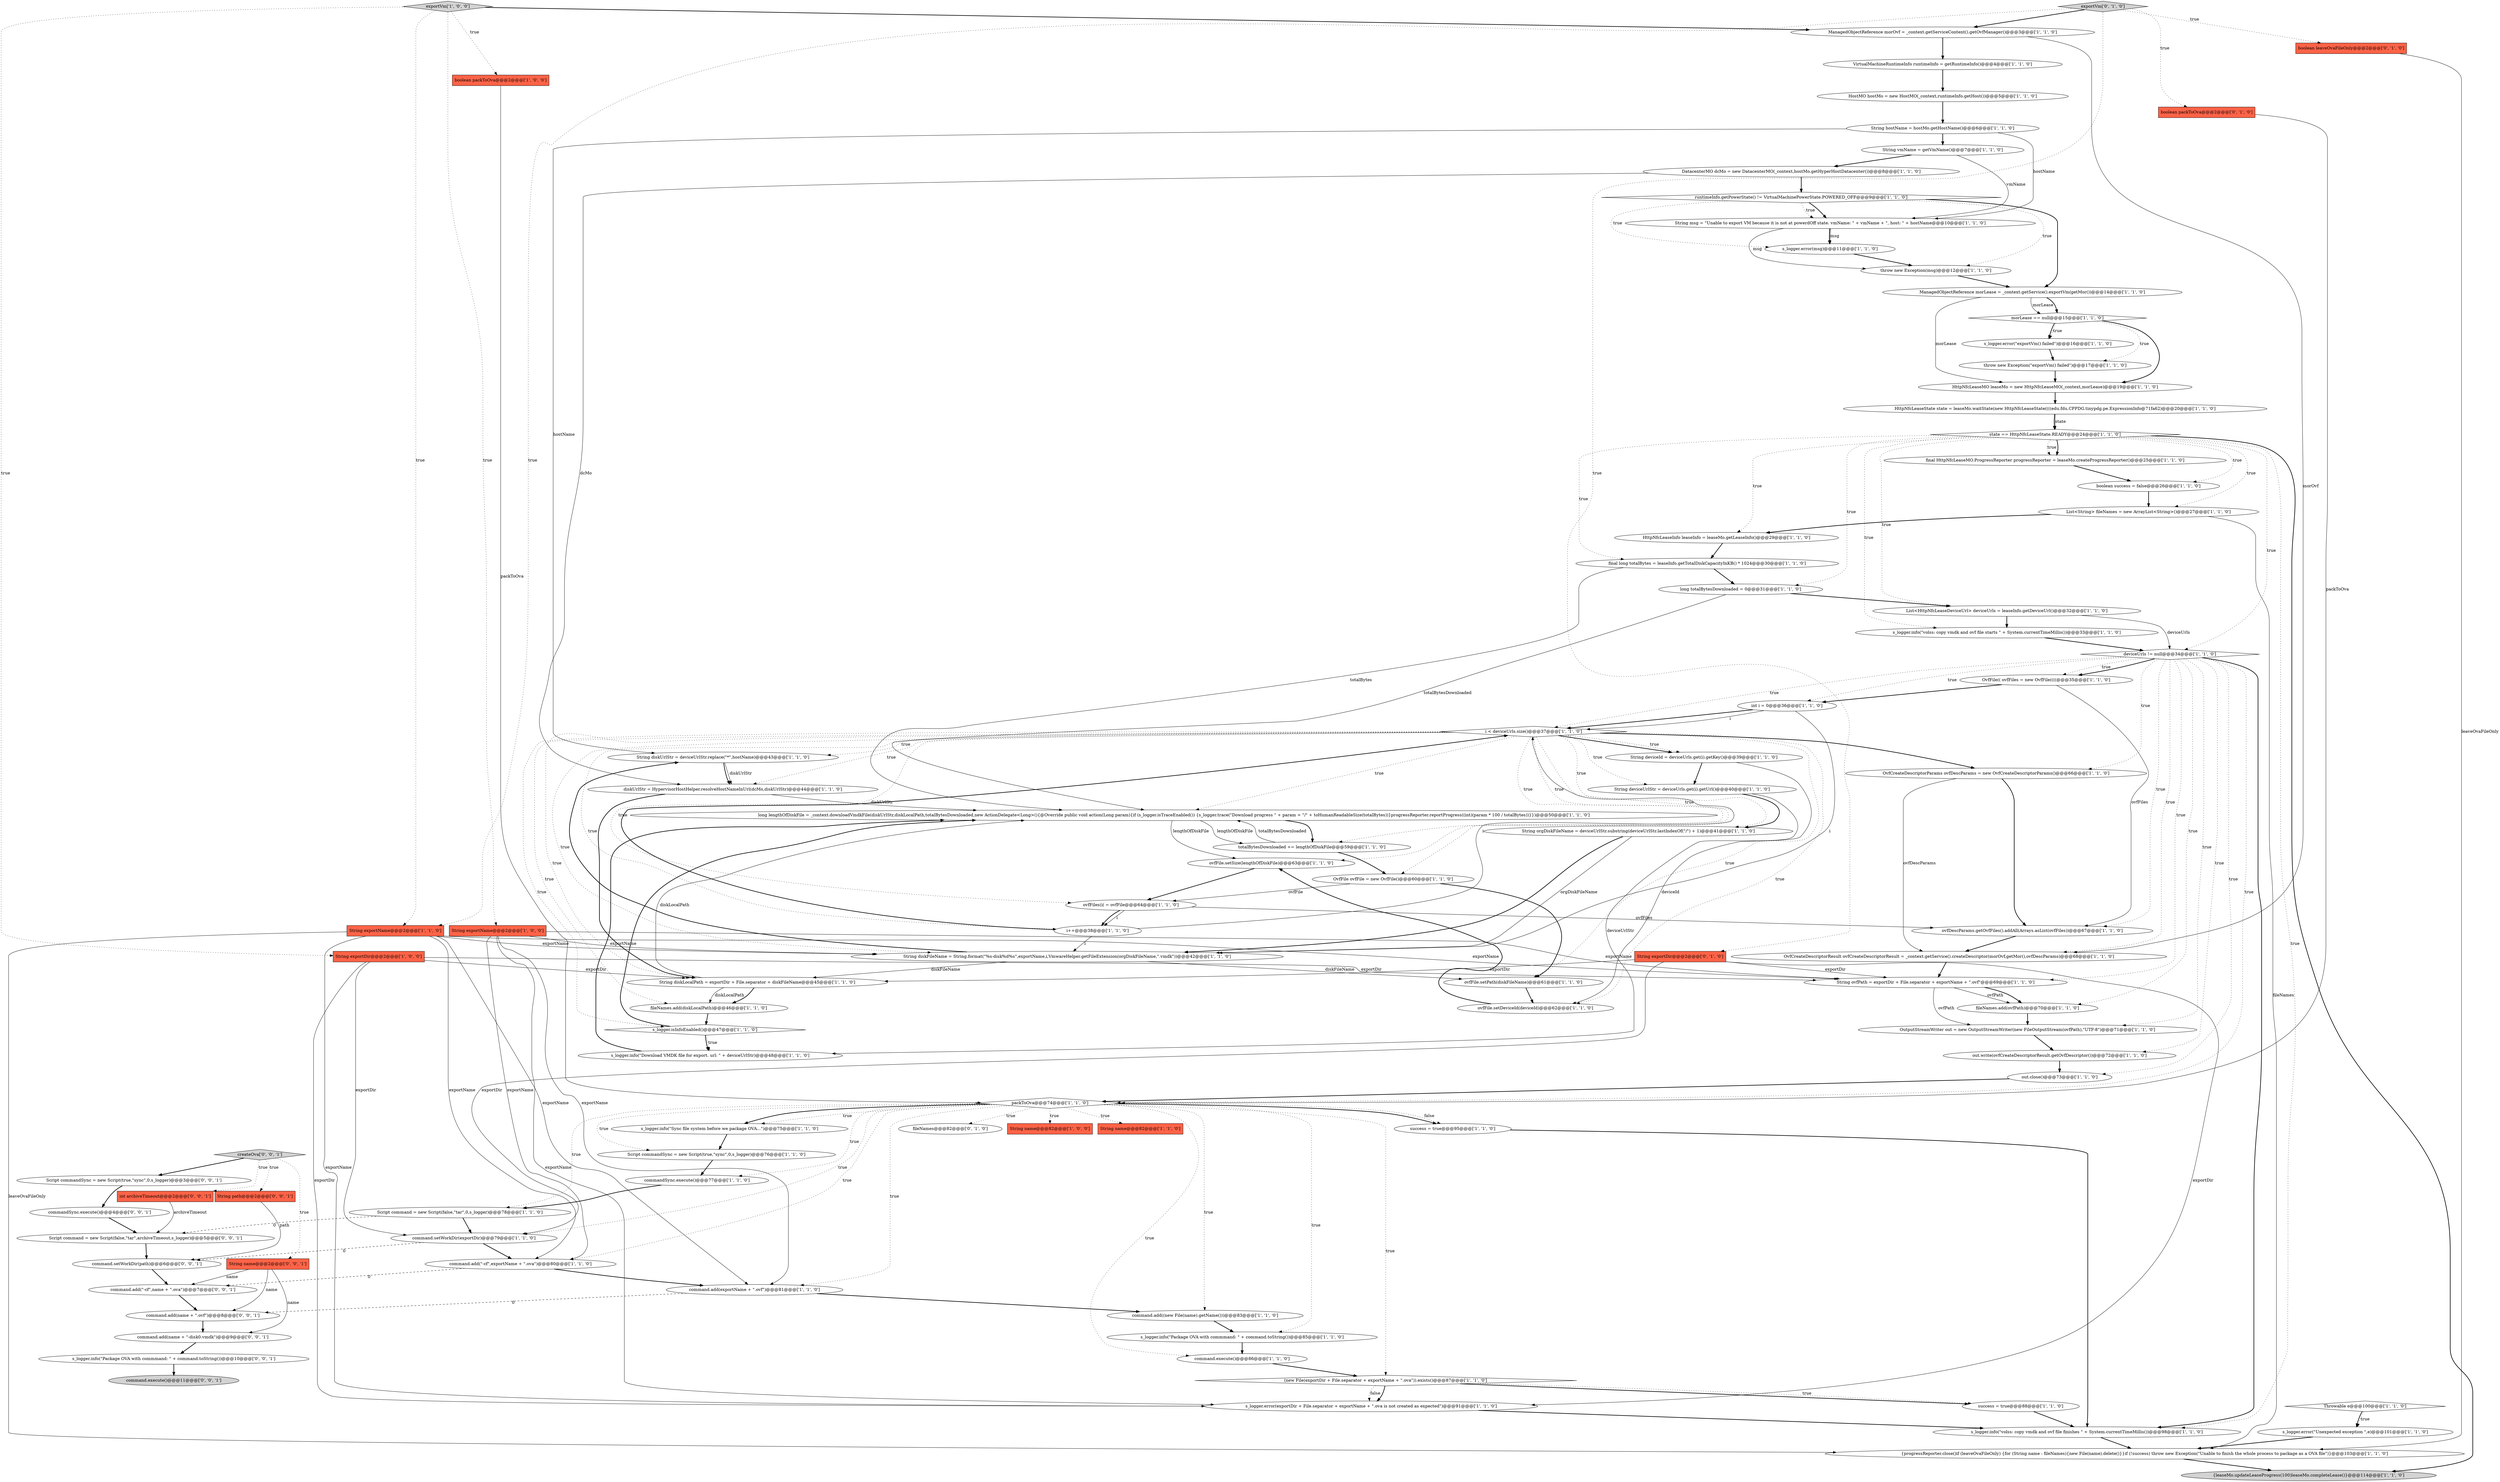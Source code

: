 digraph {
72 [style = filled, label = "Script commandSync = new Script(true,\"sync\",0,s_logger)@@@76@@@['1', '1', '0']", fillcolor = white, shape = ellipse image = "AAA0AAABBB1BBB"];
22 [style = filled, label = "OvfCreateDescriptorResult ovfCreateDescriptorResult = _context.getService().createDescriptor(morOvf,getMor(),ovfDescParams)@@@68@@@['1', '1', '0']", fillcolor = white, shape = ellipse image = "AAA0AAABBB1BBB"];
62 [style = filled, label = "packToOva@@@74@@@['1', '1', '0']", fillcolor = white, shape = diamond image = "AAA0AAABBB1BBB"];
33 [style = filled, label = "command.add((new File(name).getName()))@@@83@@@['1', '1', '0']", fillcolor = white, shape = ellipse image = "AAA0AAABBB1BBB"];
39 [style = filled, label = "s_logger.error(\"Unexpected exception \",e)@@@101@@@['1', '1', '0']", fillcolor = white, shape = ellipse image = "AAA0AAABBB1BBB"];
45 [style = filled, label = "String diskUrlStr = deviceUrlStr.replace(\"*\",hostName)@@@43@@@['1', '1', '0']", fillcolor = white, shape = ellipse image = "AAA0AAABBB1BBB"];
49 [style = filled, label = "runtimeInfo.getPowerState() != VirtualMachinePowerState.POWERED_OFF@@@9@@@['1', '1', '0']", fillcolor = white, shape = diamond image = "AAA0AAABBB1BBB"];
95 [style = filled, label = "command.setWorkDir(path)@@@6@@@['0', '0', '1']", fillcolor = white, shape = ellipse image = "AAA0AAABBB3BBB"];
6 [style = filled, label = "int i = 0@@@36@@@['1', '1', '0']", fillcolor = white, shape = ellipse image = "AAA0AAABBB1BBB"];
99 [style = filled, label = "commandSync.execute()@@@4@@@['0', '0', '1']", fillcolor = white, shape = ellipse image = "AAA0AAABBB3BBB"];
10 [style = filled, label = "String ovfPath = exportDir + File.separator + exportName + \".ovf\"@@@69@@@['1', '1', '0']", fillcolor = white, shape = ellipse image = "AAA0AAABBB1BBB"];
80 [style = filled, label = "List<HttpNfcLeaseDeviceUrl> deviceUrls = leaseInfo.getDeviceUrl()@@@32@@@['1', '1', '0']", fillcolor = white, shape = ellipse image = "AAA0AAABBB1BBB"];
16 [style = filled, label = "s_logger.info(\"volss: copy vmdk and ovf file starts \" + System.currentTimeMillis())@@@33@@@['1', '1', '0']", fillcolor = white, shape = ellipse image = "AAA0AAABBB1BBB"];
42 [style = filled, label = "s_logger.info(\"volss: copy vmdk and ovf file finishes \" + System.currentTimeMillis())@@@98@@@['1', '1', '0']", fillcolor = white, shape = ellipse image = "AAA0AAABBB1BBB"];
1 [style = filled, label = "final HttpNfcLeaseMO.ProgressReporter progressReporter = leaseMo.createProgressReporter()@@@25@@@['1', '1', '0']", fillcolor = white, shape = ellipse image = "AAA0AAABBB1BBB"];
61 [style = filled, label = "ovfDescParams.getOvfFiles().addAll(Arrays.asList(ovfFiles))@@@67@@@['1', '1', '0']", fillcolor = white, shape = ellipse image = "AAA0AAABBB1BBB"];
52 [style = filled, label = "String deviceId = deviceUrls.get(i).getKey()@@@39@@@['1', '1', '0']", fillcolor = white, shape = ellipse image = "AAA0AAABBB1BBB"];
59 [style = filled, label = "out.close()@@@73@@@['1', '1', '0']", fillcolor = white, shape = ellipse image = "AAA0AAABBB1BBB"];
4 [style = filled, label = "HttpNfcLeaseInfo leaseInfo = leaseMo.getLeaseInfo()@@@29@@@['1', '1', '0']", fillcolor = white, shape = ellipse image = "AAA0AAABBB1BBB"];
81 [style = filled, label = "exportVm['1', '0', '0']", fillcolor = lightgray, shape = diamond image = "AAA0AAABBB1BBB"];
75 [style = filled, label = "final long totalBytes = leaseInfo.getTotalDiskCapacityInKB() * 1024@@@30@@@['1', '1', '0']", fillcolor = white, shape = ellipse image = "AAA0AAABBB1BBB"];
43 [style = filled, label = "OvfFile ovfFile = new OvfFile()@@@60@@@['1', '1', '0']", fillcolor = white, shape = ellipse image = "AAA0AAABBB1BBB"];
44 [style = filled, label = "OvfCreateDescriptorParams ovfDescParams = new OvfCreateDescriptorParams()@@@66@@@['1', '1', '0']", fillcolor = white, shape = ellipse image = "AAA0AAABBB1BBB"];
56 [style = filled, label = "ovfFile.setPath(diskFileName)@@@61@@@['1', '1', '0']", fillcolor = white, shape = ellipse image = "AAA0AAABBB1BBB"];
69 [style = filled, label = "success = true@@@88@@@['1', '1', '0']", fillcolor = white, shape = ellipse image = "AAA0AAABBB1BBB"];
54 [style = filled, label = "commandSync.execute()@@@77@@@['1', '1', '0']", fillcolor = white, shape = ellipse image = "AAA0AAABBB1BBB"];
30 [style = filled, label = "ovfFile.setSize(lengthOfDiskFile)@@@63@@@['1', '1', '0']", fillcolor = white, shape = ellipse image = "AAA0AAABBB1BBB"];
60 [style = filled, label = "{leaseMo.updateLeaseProgress(100)leaseMo.completeLease()}@@@114@@@['1', '1', '0']", fillcolor = lightgray, shape = ellipse image = "AAA0AAABBB1BBB"];
5 [style = filled, label = "(new File(exportDir + File.separator + exportName + \".ova\")).exists()@@@87@@@['1', '1', '0']", fillcolor = white, shape = diamond image = "AAA0AAABBB1BBB"];
65 [style = filled, label = "s_logger.error(exportDir + File.separator + exportName + \".ova is not created as expected\")@@@91@@@['1', '1', '0']", fillcolor = white, shape = ellipse image = "AAA0AAABBB1BBB"];
92 [style = filled, label = "String path@@@2@@@['0', '0', '1']", fillcolor = tomato, shape = box image = "AAA0AAABBB3BBB"];
27 [style = filled, label = "Throwable e@@@100@@@['1', '1', '0']", fillcolor = white, shape = diamond image = "AAA0AAABBB1BBB"];
91 [style = filled, label = "createOva['0', '0', '1']", fillcolor = lightgray, shape = diamond image = "AAA0AAABBB3BBB"];
9 [style = filled, label = "morLease == null@@@15@@@['1', '1', '0']", fillcolor = white, shape = diamond image = "AAA0AAABBB1BBB"];
96 [style = filled, label = "Script commandSync = new Script(true,\"sync\",0,s_logger)@@@3@@@['0', '0', '1']", fillcolor = white, shape = ellipse image = "AAA0AAABBB3BBB"];
7 [style = filled, label = "String orgDiskFileName = deviceUrlStr.substring(deviceUrlStr.lastIndexOf(\"/\") + 1)@@@41@@@['1', '1', '0']", fillcolor = white, shape = ellipse image = "AAA0AAABBB1BBB"];
48 [style = filled, label = "command.add(exportName + \".ovf\")@@@81@@@['1', '1', '0']", fillcolor = white, shape = ellipse image = "AAA0AAABBB1BBB"];
32 [style = filled, label = "s_logger.info(\"Download VMDK file for export. url: \" + deviceUrlStr)@@@48@@@['1', '1', '0']", fillcolor = white, shape = ellipse image = "AAA0AAABBB1BBB"];
0 [style = filled, label = "String exportName@@@2@@@['1', '0', '0']", fillcolor = tomato, shape = box image = "AAA0AAABBB1BBB"];
31 [style = filled, label = "s_logger.error(\"exportVm() failed\")@@@16@@@['1', '1', '0']", fillcolor = white, shape = ellipse image = "AAA0AAABBB1BBB"];
11 [style = filled, label = "long totalBytesDownloaded = 0@@@31@@@['1', '1', '0']", fillcolor = white, shape = ellipse image = "AAA0AAABBB1BBB"];
28 [style = filled, label = "deviceUrls != null@@@34@@@['1', '1', '0']", fillcolor = white, shape = diamond image = "AAA0AAABBB1BBB"];
55 [style = filled, label = "state == HttpNfcLeaseState.READY@@@24@@@['1', '1', '0']", fillcolor = white, shape = diamond image = "AAA0AAABBB1BBB"];
2 [style = filled, label = "command.add(\"-cf\",exportName + \".ova\")@@@80@@@['1', '1', '0']", fillcolor = white, shape = ellipse image = "AAA0AAABBB1BBB"];
64 [style = filled, label = "String deviceUrlStr = deviceUrls.get(i).getUrl()@@@40@@@['1', '1', '0']", fillcolor = white, shape = ellipse image = "AAA0AAABBB1BBB"];
83 [style = filled, label = "exportVm['0', '1', '0']", fillcolor = lightgray, shape = diamond image = "AAA0AAABBB2BBB"];
90 [style = filled, label = "command.add(\"-cf\",name + \".ova\")@@@7@@@['0', '0', '1']", fillcolor = white, shape = ellipse image = "AAA0AAABBB3BBB"];
26 [style = filled, label = "out.write(ovfCreateDescriptorResult.getOvfDescriptor())@@@72@@@['1', '1', '0']", fillcolor = white, shape = ellipse image = "AAA0AAABBB1BBB"];
36 [style = filled, label = "s_logger.error(msg)@@@11@@@['1', '1', '0']", fillcolor = white, shape = ellipse image = "AAA0AAABBB1BBB"];
94 [style = filled, label = "command.execute()@@@11@@@['0', '0', '1']", fillcolor = lightgray, shape = ellipse image = "AAA0AAABBB3BBB"];
34 [style = filled, label = "OvfFile(( ovfFiles = new OvfFile((((@@@35@@@['1', '1', '0']", fillcolor = white, shape = ellipse image = "AAA0AAABBB1BBB"];
74 [style = filled, label = "String hostName = hostMo.getHostName()@@@6@@@['1', '1', '0']", fillcolor = white, shape = ellipse image = "AAA0AAABBB1BBB"];
47 [style = filled, label = "s_logger.info(\"Sync file system before we package OVA...\")@@@75@@@['1', '1', '0']", fillcolor = white, shape = ellipse image = "AAA0AAABBB1BBB"];
57 [style = filled, label = "fileNames.add(ovfPath)@@@70@@@['1', '1', '0']", fillcolor = white, shape = ellipse image = "AAA0AAABBB1BBB"];
40 [style = filled, label = "boolean packToOva@@@2@@@['1', '0', '0']", fillcolor = tomato, shape = box image = "AAA0AAABBB1BBB"];
88 [style = filled, label = "String name@@@2@@@['0', '0', '1']", fillcolor = tomato, shape = box image = "AAA0AAABBB3BBB"];
8 [style = filled, label = "ManagedObjectReference morLease = _context.getService().exportVm(getMor())@@@14@@@['1', '1', '0']", fillcolor = white, shape = ellipse image = "AAA0AAABBB1BBB"];
53 [style = filled, label = "boolean success = false@@@26@@@['1', '1', '0']", fillcolor = white, shape = ellipse image = "AAA0AAABBB1BBB"];
58 [style = filled, label = "totalBytesDownloaded += lengthOfDiskFile@@@59@@@['1', '1', '0']", fillcolor = white, shape = ellipse image = "AAA0AAABBB1BBB"];
87 [style = filled, label = "s_logger.info(\"Package OVA with commmand: \" + command.toString())@@@10@@@['0', '0', '1']", fillcolor = white, shape = ellipse image = "AAA0AAABBB3BBB"];
41 [style = filled, label = "command.execute()@@@86@@@['1', '1', '0']", fillcolor = white, shape = ellipse image = "AAA0AAABBB1BBB"];
25 [style = filled, label = "s_logger.isInfoEnabled()@@@47@@@['1', '1', '0']", fillcolor = white, shape = diamond image = "AAA0AAABBB1BBB"];
71 [style = filled, label = "long lengthOfDiskFile = _context.downloadVmdkFile(diskUrlStr,diskLocalPath,totalBytesDownloaded,new ActionDelegate<Long>(){@Override public void action(Long param){if (s_logger.isTraceEnabled()) {s_logger.trace(\"Download progress \" + param + \"/\" + toHumanReadableSize(totalBytes))}progressReporter.reportProgress((int)(param * 100 / totalBytes))}})@@@50@@@['1', '1', '0']", fillcolor = white, shape = ellipse image = "AAA0AAABBB1BBB"];
93 [style = filled, label = "Script command = new Script(false,\"tar\",archiveTimeout,s_logger)@@@5@@@['0', '0', '1']", fillcolor = white, shape = ellipse image = "AAA0AAABBB3BBB"];
14 [style = filled, label = "HostMO hostMo = new HostMO(_context,runtimeInfo.getHost())@@@5@@@['1', '1', '0']", fillcolor = white, shape = ellipse image = "AAA0AAABBB1BBB"];
37 [style = filled, label = "success = true@@@95@@@['1', '1', '0']", fillcolor = white, shape = ellipse image = "AAA0AAABBB1BBB"];
73 [style = filled, label = "HttpNfcLeaseState state = leaseMo.waitState(new HttpNfcLeaseState((((edu.fdu.CPPDG.tinypdg.pe.ExpressionInfo@71fa62)@@@20@@@['1', '1', '0']", fillcolor = white, shape = ellipse image = "AAA0AAABBB1BBB"];
79 [style = filled, label = "String exportName@@@2@@@['1', '1', '0']", fillcolor = tomato, shape = box image = "AAA0AAABBB1BBB"];
18 [style = filled, label = "DatacenterMO dcMo = new DatacenterMO(_context,hostMo.getHyperHostDatacenter())@@@8@@@['1', '1', '0']", fillcolor = white, shape = ellipse image = "AAA0AAABBB1BBB"];
84 [style = filled, label = "boolean leaveOvaFileOnly@@@2@@@['0', '1', '0']", fillcolor = tomato, shape = box image = "AAA0AAABBB2BBB"];
35 [style = filled, label = "List<String> fileNames = new ArrayList<String>()@@@27@@@['1', '1', '0']", fillcolor = white, shape = ellipse image = "AAA0AAABBB1BBB"];
76 [style = filled, label = "String diskLocalPath = exportDir + File.separator + diskFileName@@@45@@@['1', '1', '0']", fillcolor = white, shape = ellipse image = "AAA0AAABBB1BBB"];
23 [style = filled, label = "String name@@@82@@@['1', '0', '0']", fillcolor = tomato, shape = box image = "AAA0AAABBB1BBB"];
20 [style = filled, label = "i < deviceUrls.size()@@@37@@@['1', '1', '0']", fillcolor = white, shape = diamond image = "AAA0AAABBB1BBB"];
24 [style = filled, label = "fileNames.add(diskLocalPath)@@@46@@@['1', '1', '0']", fillcolor = white, shape = ellipse image = "AAA0AAABBB1BBB"];
77 [style = filled, label = "{progressReporter.close()if (leaveOvaFileOnly) {for (String name : fileNames){new File(name).delete()}}if (!success) throw new Exception(\"Unable to finish the whole process to package as a OVA file\")}@@@103@@@['1', '1', '0']", fillcolor = white, shape = ellipse image = "AAA0AAABBB1BBB"];
63 [style = filled, label = "String msg = \"Unable to export VM because it is not at powerdOff state. vmName: \" + vmName + \", host: \" + hostName@@@10@@@['1', '1', '0']", fillcolor = white, shape = ellipse image = "AAA0AAABBB1BBB"];
50 [style = filled, label = "ManagedObjectReference morOvf = _context.getServiceContent().getOvfManager()@@@3@@@['1', '1', '0']", fillcolor = white, shape = ellipse image = "AAA0AAABBB1BBB"];
78 [style = filled, label = "HttpNfcLeaseMO leaseMo = new HttpNfcLeaseMO(_context,morLease)@@@19@@@['1', '1', '0']", fillcolor = white, shape = ellipse image = "AAA0AAABBB1BBB"];
97 [style = filled, label = "command.add(name + \"-disk0.vmdk\")@@@9@@@['0', '0', '1']", fillcolor = white, shape = ellipse image = "AAA0AAABBB3BBB"];
46 [style = filled, label = "OutputStreamWriter out = new OutputStreamWriter(new FileOutputStream(ovfPath),\"UTF-8\")@@@71@@@['1', '1', '0']", fillcolor = white, shape = ellipse image = "AAA0AAABBB1BBB"];
51 [style = filled, label = "i++@@@38@@@['1', '1', '0']", fillcolor = white, shape = ellipse image = "AAA0AAABBB1BBB"];
89 [style = filled, label = "command.add(name + \".ovf\")@@@8@@@['0', '0', '1']", fillcolor = white, shape = ellipse image = "AAA0AAABBB3BBB"];
12 [style = filled, label = "String exportDir@@@2@@@['1', '0', '0']", fillcolor = tomato, shape = box image = "AAA0AAABBB1BBB"];
38 [style = filled, label = "s_logger.info(\"Package OVA with commmand: \" + command.toString())@@@85@@@['1', '1', '0']", fillcolor = white, shape = ellipse image = "AAA0AAABBB1BBB"];
66 [style = filled, label = "throw new Exception(\"exportVm() failed\")@@@17@@@['1', '1', '0']", fillcolor = white, shape = ellipse image = "AAA0AAABBB1BBB"];
67 [style = filled, label = "String vmName = getVmName()@@@7@@@['1', '1', '0']", fillcolor = white, shape = ellipse image = "AAA0AAABBB1BBB"];
19 [style = filled, label = "ovfFiles(i( = ovfFile@@@64@@@['1', '1', '0']", fillcolor = white, shape = ellipse image = "AAA0AAABBB1BBB"];
3 [style = filled, label = "VirtualMachineRuntimeInfo runtimeInfo = getRuntimeInfo()@@@4@@@['1', '1', '0']", fillcolor = white, shape = ellipse image = "AAA0AAABBB1BBB"];
70 [style = filled, label = "throw new Exception(msg)@@@12@@@['1', '1', '0']", fillcolor = white, shape = ellipse image = "AAA0AAABBB1BBB"];
13 [style = filled, label = "command.setWorkDir(exportDir)@@@79@@@['1', '1', '0']", fillcolor = white, shape = ellipse image = "AAA0AAABBB1BBB"];
86 [style = filled, label = "String exportDir@@@2@@@['0', '1', '0']", fillcolor = tomato, shape = box image = "AAA0AAABBB2BBB"];
21 [style = filled, label = "Script command = new Script(false,\"tar\",0,s_logger)@@@78@@@['1', '1', '0']", fillcolor = white, shape = ellipse image = "AAA0AAABBB1BBB"];
85 [style = filled, label = "boolean packToOva@@@2@@@['0', '1', '0']", fillcolor = tomato, shape = box image = "AAA0AAABBB2BBB"];
15 [style = filled, label = "ovfFile.setDeviceId(deviceId)@@@62@@@['1', '1', '0']", fillcolor = white, shape = ellipse image = "AAA0AAABBB1BBB"];
17 [style = filled, label = "String diskFileName = String.format(\"%s-disk%d%s\",exportName,i,VmwareHelper.getFileExtension(orgDiskFileName,\".vmdk\"))@@@42@@@['1', '1', '0']", fillcolor = white, shape = ellipse image = "AAA0AAABBB1BBB"];
68 [style = filled, label = "String name@@@82@@@['1', '1', '0']", fillcolor = tomato, shape = box image = "AAA0AAABBB1BBB"];
98 [style = filled, label = "int archiveTimeout@@@2@@@['0', '0', '1']", fillcolor = tomato, shape = box image = "AAA0AAABBB3BBB"];
29 [style = filled, label = "diskUrlStr = HypervisorHostHelper.resolveHostNameInUrl(dcMo,diskUrlStr)@@@44@@@['1', '1', '0']", fillcolor = white, shape = ellipse image = "AAA0AAABBB1BBB"];
82 [style = filled, label = "fileNames@@@82@@@['0', '1', '0']", fillcolor = white, shape = ellipse image = "AAA0AAABBB2BBB"];
20->25 [style = dotted, label="true"];
63->70 [style = solid, label="msg"];
44->61 [style = bold, label=""];
54->21 [style = bold, label=""];
45->29 [style = solid, label="diskUrlStr"];
81->50 [style = bold, label=""];
5->65 [style = bold, label=""];
1->53 [style = bold, label=""];
20->56 [style = dotted, label="true"];
35->4 [style = bold, label=""];
28->6 [style = dotted, label="true"];
89->97 [style = bold, label=""];
27->39 [style = dotted, label="true"];
56->15 [style = bold, label=""];
74->63 [style = solid, label="hostName"];
9->31 [style = bold, label=""];
0->65 [style = solid, label="exportName"];
85->62 [style = solid, label="packToOva"];
38->41 [style = bold, label=""];
20->43 [style = dotted, label="true"];
62->21 [style = dotted, label="true"];
98->93 [style = solid, label="archiveTimeout"];
81->0 [style = dotted, label="true"];
58->43 [style = bold, label=""];
28->62 [style = dotted, label="true"];
29->76 [style = bold, label=""];
62->41 [style = dotted, label="true"];
28->34 [style = dotted, label="true"];
19->61 [style = solid, label="ovfFiles"];
52->64 [style = bold, label=""];
71->58 [style = bold, label=""];
25->71 [style = bold, label=""];
2->48 [style = bold, label=""];
99->93 [style = bold, label=""];
55->1 [style = bold, label=""];
28->34 [style = bold, label=""];
91->98 [style = dotted, label="true"];
37->42 [style = bold, label=""];
67->63 [style = solid, label="vmName"];
20->7 [style = dotted, label="true"];
86->10 [style = solid, label="exportDir"];
59->62 [style = bold, label=""];
7->17 [style = solid, label="orgDiskFileName"];
20->52 [style = bold, label=""];
10->57 [style = solid, label="ovfPath"];
53->35 [style = bold, label=""];
16->28 [style = bold, label=""];
20->76 [style = dotted, label="true"];
62->2 [style = dotted, label="true"];
36->70 [style = bold, label=""];
65->42 [style = bold, label=""];
20->45 [style = dotted, label="true"];
61->22 [style = bold, label=""];
81->12 [style = dotted, label="true"];
6->20 [style = solid, label="i"];
81->40 [style = dotted, label="true"];
88->97 [style = solid, label="name"];
14->74 [style = bold, label=""];
55->1 [style = dotted, label="true"];
91->88 [style = dotted, label="true"];
40->62 [style = solid, label="packToOva"];
18->29 [style = solid, label="dcMo"];
3->14 [style = bold, label=""];
18->49 [style = bold, label=""];
21->93 [style = dashed, label="0"];
92->95 [style = solid, label="path"];
28->26 [style = dotted, label="true"];
43->56 [style = bold, label=""];
79->17 [style = solid, label="exportName"];
20->44 [style = bold, label=""];
12->65 [style = solid, label="exportDir"];
8->9 [style = solid, label="morLease"];
62->13 [style = dotted, label="true"];
48->33 [style = bold, label=""];
49->8 [style = bold, label=""];
20->24 [style = dotted, label="true"];
31->66 [style = bold, label=""];
6->20 [style = bold, label=""];
20->29 [style = dotted, label="true"];
25->32 [style = dotted, label="true"];
5->69 [style = bold, label=""];
5->69 [style = dotted, label="true"];
70->8 [style = bold, label=""];
45->29 [style = bold, label=""];
28->10 [style = dotted, label="true"];
11->80 [style = bold, label=""];
13->95 [style = dashed, label="0"];
17->56 [style = solid, label="diskFileName"];
77->60 [style = bold, label=""];
88->89 [style = solid, label="name"];
79->77 [style = solid, label="leaveOvaFileOnly"];
19->51 [style = solid, label="i"];
20->58 [style = dotted, label="true"];
20->30 [style = dotted, label="true"];
64->7 [style = bold, label=""];
9->78 [style = bold, label=""];
28->61 [style = dotted, label="true"];
73->55 [style = bold, label=""];
71->58 [style = solid, label="lengthOfDiskFile"];
24->25 [style = bold, label=""];
50->3 [style = bold, label=""];
20->19 [style = dotted, label="true"];
62->54 [style = dotted, label="true"];
71->30 [style = solid, label="lengthOfDiskFile"];
39->77 [style = bold, label=""];
91->92 [style = dotted, label="true"];
41->5 [style = bold, label=""];
22->10 [style = bold, label=""];
48->89 [style = dashed, label="0"];
20->71 [style = dotted, label="true"];
49->36 [style = dotted, label="true"];
2->90 [style = dashed, label="0"];
21->13 [style = bold, label=""];
43->19 [style = solid, label="ovfFile"];
55->75 [style = dotted, label="true"];
62->48 [style = dotted, label="true"];
62->47 [style = bold, label=""];
49->63 [style = bold, label=""];
19->51 [style = bold, label=""];
15->30 [style = bold, label=""];
93->95 [style = bold, label=""];
51->17 [style = solid, label="i"];
79->2 [style = solid, label="exportName"];
55->16 [style = dotted, label="true"];
44->22 [style = solid, label="ovfDescParams"];
9->31 [style = dotted, label="true"];
83->86 [style = dotted, label="true"];
97->87 [style = bold, label=""];
34->6 [style = bold, label=""];
57->46 [style = bold, label=""];
10->57 [style = bold, label=""];
20->17 [style = dotted, label="true"];
58->71 [style = solid, label="totalBytesDownloaded"];
74->67 [style = bold, label=""];
28->44 [style = dotted, label="true"];
20->64 [style = dotted, label="true"];
26->59 [style = bold, label=""];
80->16 [style = bold, label=""];
0->10 [style = solid, label="exportName"];
81->79 [style = dotted, label="true"];
95->90 [style = bold, label=""];
49->63 [style = dotted, label="true"];
96->99 [style = bold, label=""];
80->28 [style = solid, label="deviceUrls"];
86->76 [style = solid, label="exportDir"];
86->13 [style = solid, label="exportDir"];
12->10 [style = solid, label="exportDir"];
28->42 [style = bold, label=""];
83->50 [style = bold, label=""];
83->85 [style = dotted, label="true"];
10->46 [style = solid, label="ovfPath"];
33->38 [style = bold, label=""];
75->11 [style = bold, label=""];
9->66 [style = dotted, label="true"];
7->17 [style = bold, label=""];
55->28 [style = dotted, label="true"];
51->20 [style = bold, label=""];
6->17 [style = solid, label="i"];
0->17 [style = solid, label="exportName"];
55->80 [style = dotted, label="true"];
67->18 [style = bold, label=""];
20->51 [style = dotted, label="true"];
52->15 [style = solid, label="deviceId"];
84->77 [style = solid, label="leaveOvaFileOnly"];
62->5 [style = dotted, label="true"];
28->46 [style = dotted, label="true"];
62->33 [style = dotted, label="true"];
47->72 [style = bold, label=""];
25->32 [style = bold, label=""];
35->77 [style = solid, label="fileNames"];
83->84 [style = dotted, label="true"];
88->90 [style = solid, label="name"];
75->71 [style = solid, label="totalBytes"];
69->42 [style = bold, label=""];
8->9 [style = bold, label=""];
17->45 [style = bold, label=""];
27->39 [style = bold, label=""];
5->65 [style = dotted, label="false"];
76->71 [style = solid, label="diskLocalPath"];
0->48 [style = solid, label="exportName"];
50->22 [style = solid, label="morOvf"];
46->26 [style = bold, label=""];
62->37 [style = bold, label=""];
76->24 [style = solid, label="diskLocalPath"];
32->71 [style = bold, label=""];
66->78 [style = bold, label=""];
12->13 [style = solid, label="exportDir"];
28->59 [style = dotted, label="true"];
55->4 [style = dotted, label="true"];
74->45 [style = solid, label="hostName"];
83->79 [style = dotted, label="true"];
20->52 [style = dotted, label="true"];
29->71 [style = solid, label="diskUrlStr"];
62->68 [style = dotted, label="true"];
49->70 [style = dotted, label="true"];
11->71 [style = solid, label="totalBytesDownloaded"];
51->20 [style = solid, label="i"];
63->36 [style = bold, label=""];
12->76 [style = solid, label="exportDir"];
62->38 [style = dotted, label="true"];
79->10 [style = solid, label="exportName"];
55->42 [style = dotted, label="true"];
34->61 [style = solid, label="ovfFiles"];
72->54 [style = bold, label=""];
28->57 [style = dotted, label="true"];
20->15 [style = dotted, label="true"];
8->78 [style = solid, label="morLease"];
17->76 [style = solid, label="diskFileName"];
4->75 [style = bold, label=""];
86->65 [style = solid, label="exportDir"];
55->11 [style = dotted, label="true"];
28->20 [style = dotted, label="true"];
87->94 [style = bold, label=""];
62->23 [style = dotted, label="true"];
79->65 [style = solid, label="exportName"];
62->47 [style = dotted, label="true"];
55->35 [style = dotted, label="true"];
62->82 [style = dotted, label="true"];
91->96 [style = bold, label=""];
55->60 [style = bold, label=""];
0->2 [style = solid, label="exportName"];
73->55 [style = solid, label="state"];
76->24 [style = bold, label=""];
78->73 [style = bold, label=""];
62->72 [style = dotted, label="true"];
62->37 [style = dotted, label="false"];
13->2 [style = bold, label=""];
79->48 [style = solid, label="exportName"];
28->22 [style = dotted, label="true"];
42->77 [style = bold, label=""];
30->19 [style = bold, label=""];
55->53 [style = dotted, label="true"];
90->89 [style = bold, label=""];
63->36 [style = solid, label="msg"];
64->32 [style = solid, label="deviceUrlStr"];
}
